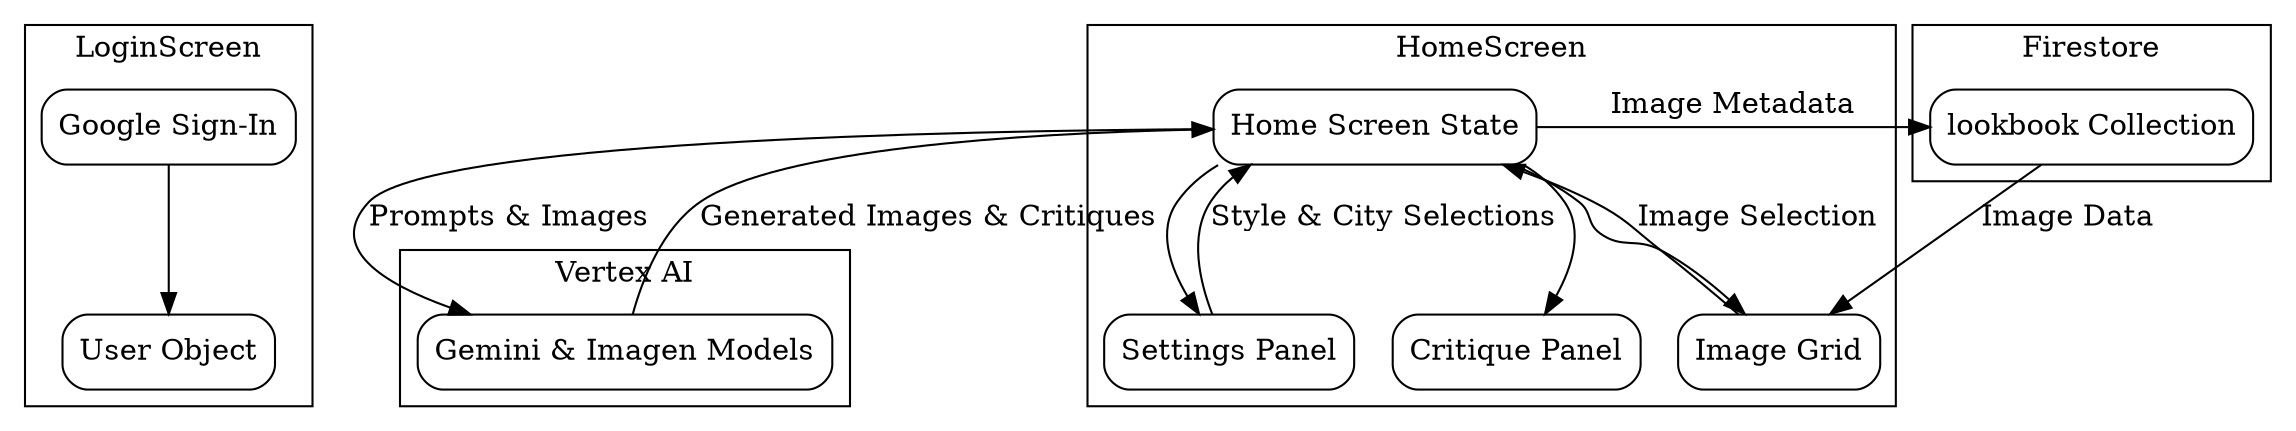 digraph DataFlowDiagram {
    rankdir=TB;
    node [shape=box, style=rounded];

    subgraph cluster_LoginScreen {
        label="LoginScreen";
        GoogleSignIn [label="Google Sign-In"];
        UserObject [label="User Object"];
        GoogleSignIn -> UserObject;
    }

    subgraph cluster_HomeScreen {
        label="HomeScreen";
        HomeScreenState [label="Home Screen State"];
        SettingsPanel [label="Settings Panel"];
        ImageGrid [label="Image Grid"];
        CritiquePanel [label="Critique Panel"];
        HomeScreenState -> SettingsPanel;
        HomeScreenState -> ImageGrid;
        HomeScreenState -> CritiquePanel;
        SettingsPanel -> HomeScreenState [label="Style & City Selections"];
        ImageGrid -> HomeScreenState [label="Image Selection"];
    }

    subgraph cluster_Firestore {
        label="Firestore";
        LookbookCollection [label="lookbook Collection"];
    }

    subgraph cluster_VertexAI {
        label="Vertex AI";
        VertexAIModels [label="Gemini & Imagen Models"];
    }

    HomeScreenState -> VertexAIModels [label="Prompts & Images"];
    VertexAIModels -> HomeScreenState [label="Generated Images & Critiques"];
    HomeScreenState -> LookbookCollection [label="Image Metadata"];
    LookbookCollection -> ImageGrid [label="Image Data"];
}